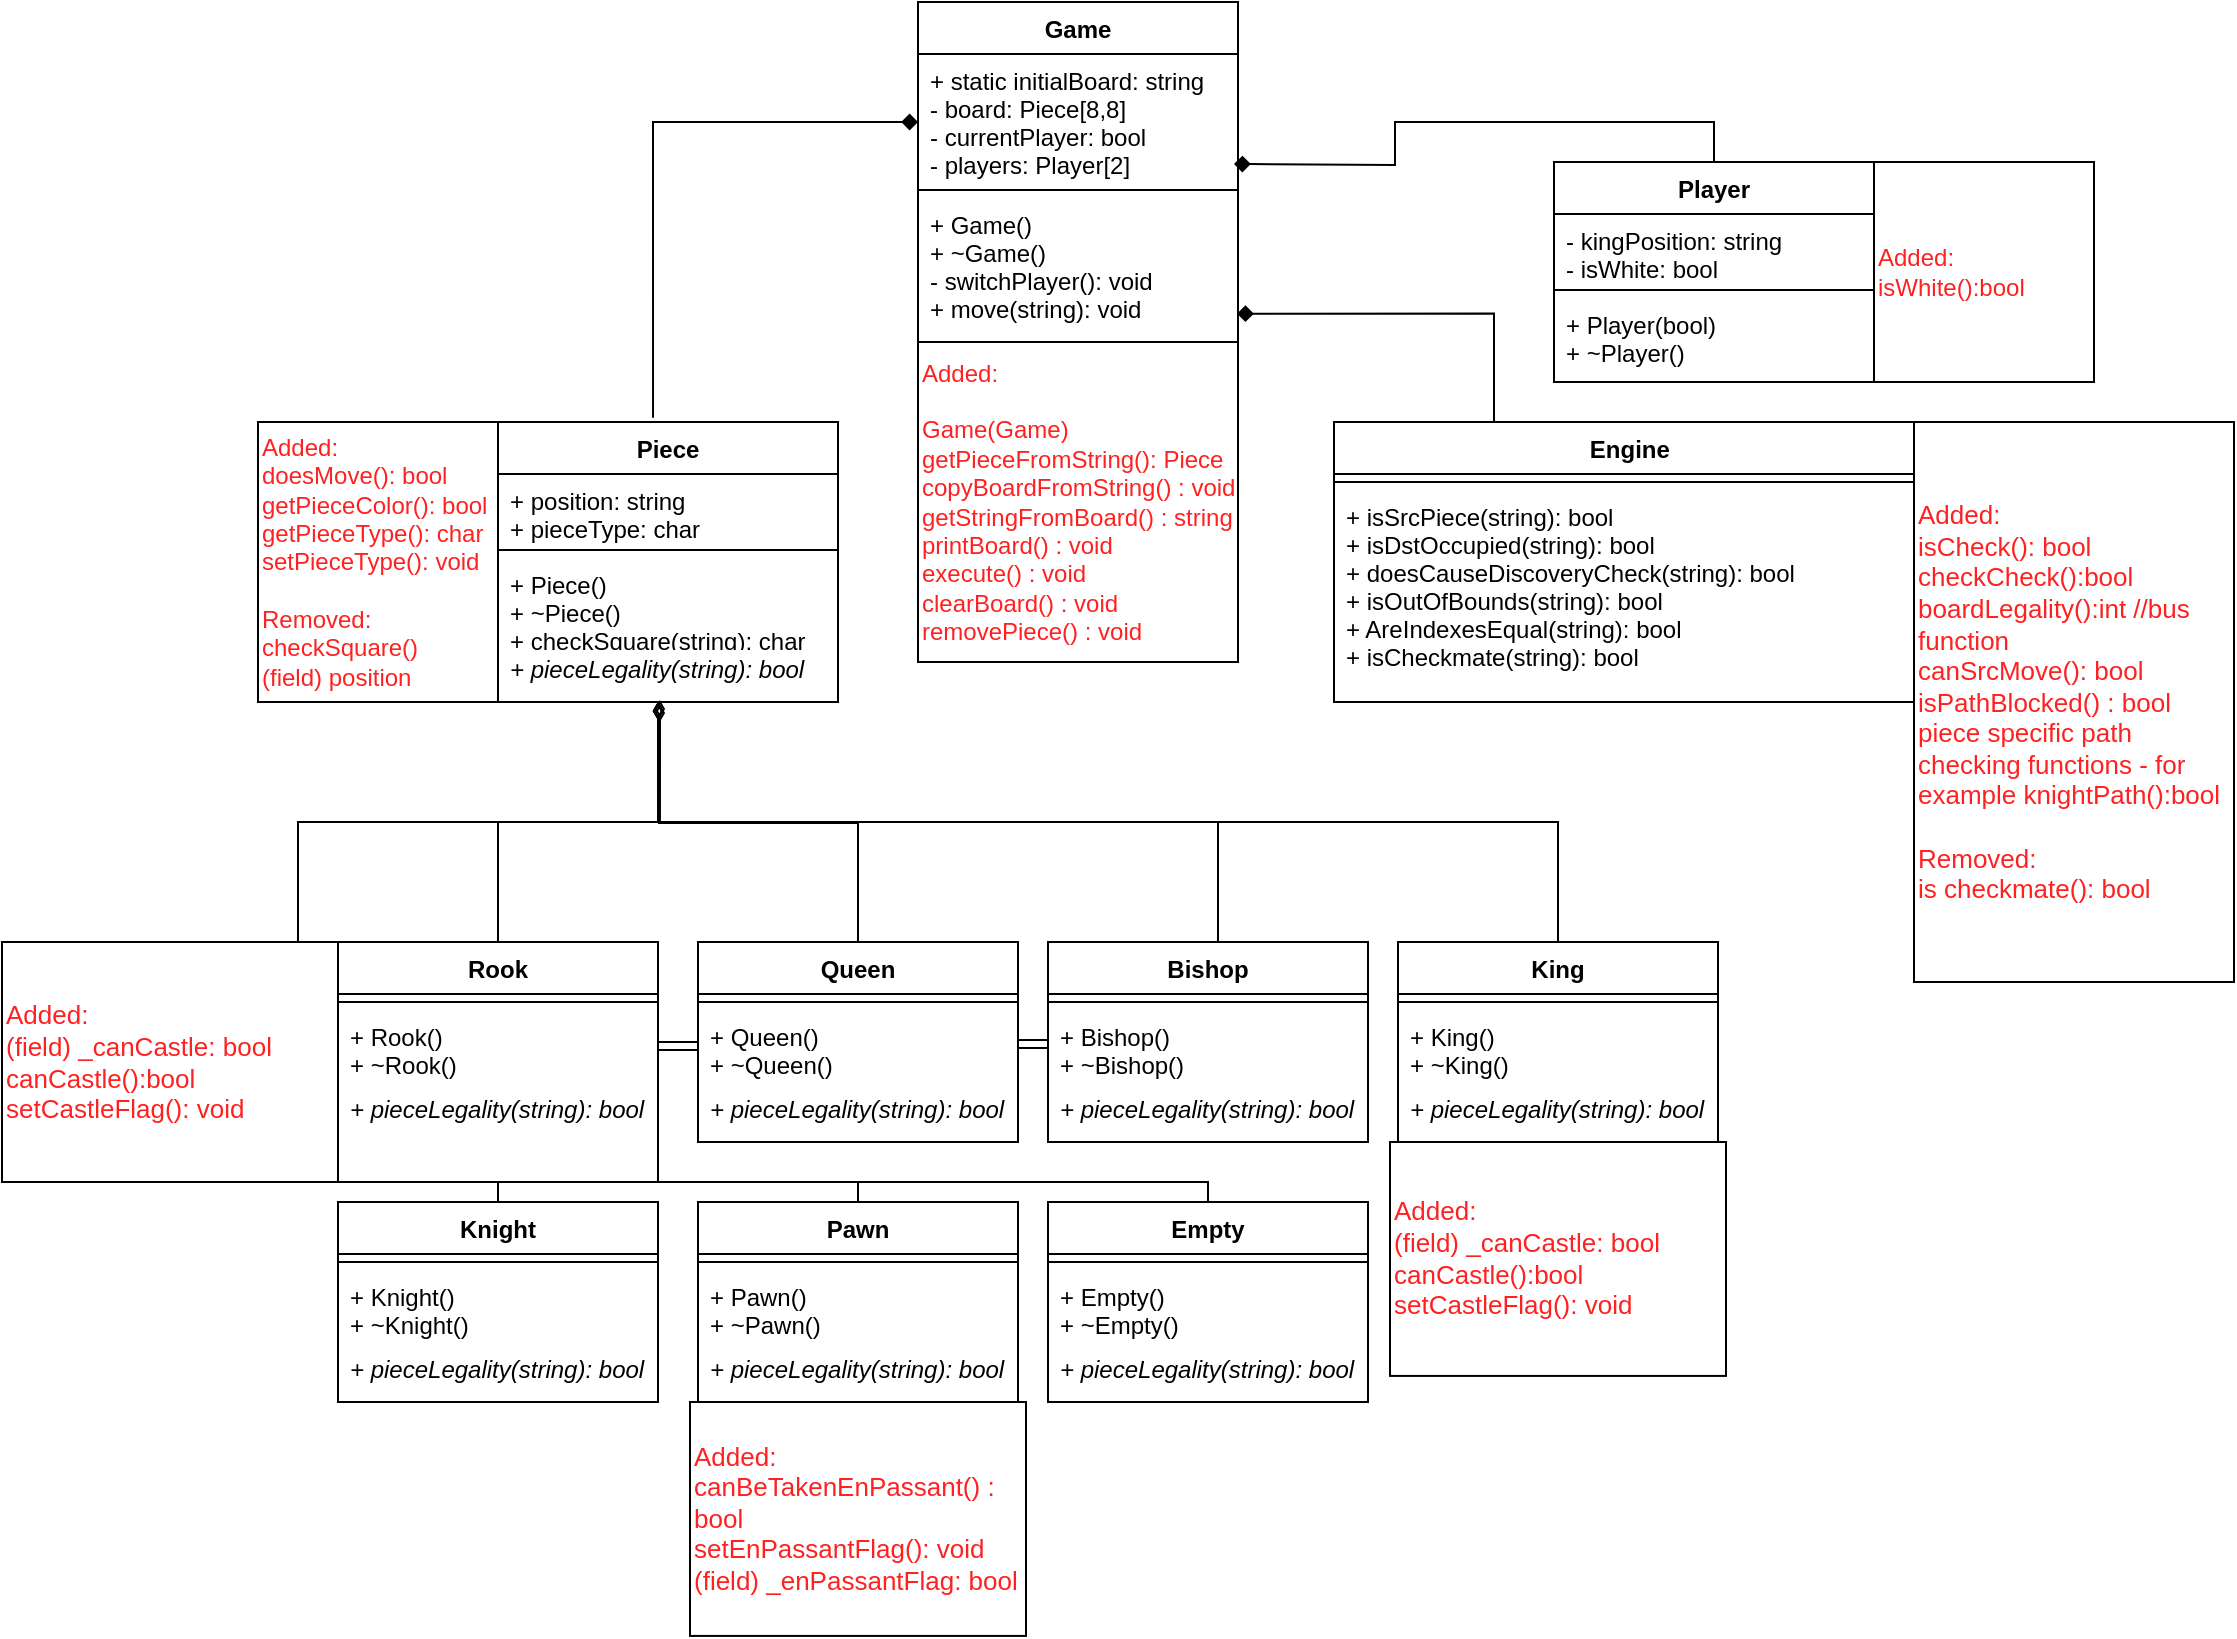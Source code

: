 <mxfile version="16.5.1" type="device"><diagram name="Page-1" id="c4acf3e9-155e-7222-9cf6-157b1a14988f"><mxGraphModel dx="2272" dy="903" grid="1" gridSize="10" guides="1" tooltips="1" connect="1" arrows="1" fold="1" page="1" pageScale="1" pageWidth="850" pageHeight="1100" background="none" math="0" shadow="0"><root><mxCell id="0"/><mxCell id="1" parent="0"/><mxCell id="4baFcDnVK8HOPR_MSxW6-1" value="Game" style="swimlane;fontStyle=1;align=center;verticalAlign=top;childLayout=stackLayout;horizontal=1;startSize=26;horizontalStack=0;resizeParent=1;resizeParentMax=0;resizeLast=0;collapsible=1;marginBottom=0;" parent="1" vertex="1"><mxGeometry x="352" y="30" width="160" height="170" as="geometry"><mxRectangle x="345" y="30" width="70" height="26" as="alternateBounds"/></mxGeometry></mxCell><mxCell id="4baFcDnVK8HOPR_MSxW6-2" value="+ static initialBoard: string&#10;- board: Piece[8,8]&#10;- currentPlayer: bool&#10;- players: Player[2]" style="text;strokeColor=none;fillColor=none;align=left;verticalAlign=top;spacingLeft=4;spacingRight=4;overflow=hidden;rotatable=0;points=[[0,0.5],[1,0.5]];portConstraint=eastwest;" parent="4baFcDnVK8HOPR_MSxW6-1" vertex="1"><mxGeometry y="26" width="160" height="64" as="geometry"/></mxCell><mxCell id="4baFcDnVK8HOPR_MSxW6-3" value="" style="line;strokeWidth=1;fillColor=none;align=left;verticalAlign=middle;spacingTop=-1;spacingLeft=3;spacingRight=3;rotatable=0;labelPosition=right;points=[];portConstraint=eastwest;" parent="4baFcDnVK8HOPR_MSxW6-1" vertex="1"><mxGeometry y="90" width="160" height="8" as="geometry"/></mxCell><mxCell id="4baFcDnVK8HOPR_MSxW6-16" value="+ Game()&#10;+ ~Game()&#10;- switchPlayer(): void&#10;+ move(string): void" style="text;strokeColor=none;fillColor=none;align=left;verticalAlign=top;spacingLeft=4;spacingRight=4;overflow=hidden;rotatable=0;points=[[0,0.5],[1,0.5]];portConstraint=eastwest;" parent="4baFcDnVK8HOPR_MSxW6-1" vertex="1"><mxGeometry y="98" width="160" height="72" as="geometry"/></mxCell><mxCell id="4baFcDnVK8HOPR_MSxW6-5" value="Piece" style="swimlane;fontStyle=1;align=center;verticalAlign=top;childLayout=stackLayout;horizontal=1;startSize=26;horizontalStack=0;resizeParent=1;resizeParentMax=0;resizeLast=0;collapsible=1;marginBottom=0;" parent="1" vertex="1"><mxGeometry x="142" y="240" width="170" height="140" as="geometry"/></mxCell><mxCell id="4baFcDnVK8HOPR_MSxW6-6" value="+ position: string&#10;+ pieceType: char" style="text;strokeColor=none;fillColor=none;align=left;verticalAlign=top;spacingLeft=4;spacingRight=4;overflow=hidden;rotatable=0;points=[[0,0.5],[1,0.5]];portConstraint=eastwest;" parent="4baFcDnVK8HOPR_MSxW6-5" vertex="1"><mxGeometry y="26" width="170" height="34" as="geometry"/></mxCell><mxCell id="4baFcDnVK8HOPR_MSxW6-7" value="" style="line;strokeWidth=1;fillColor=none;align=left;verticalAlign=middle;spacingTop=-1;spacingLeft=3;spacingRight=3;rotatable=0;labelPosition=right;points=[];portConstraint=eastwest;" parent="4baFcDnVK8HOPR_MSxW6-5" vertex="1"><mxGeometry y="60" width="170" height="8" as="geometry"/></mxCell><mxCell id="4baFcDnVK8HOPR_MSxW6-8" value="+ Piece()&#10;+ ~Piece()&#10;+ checkSquare(string): char" style="text;strokeColor=none;fillColor=none;align=left;verticalAlign=top;spacingLeft=4;spacingRight=4;overflow=hidden;rotatable=0;points=[[0,0.5],[1,0.5]];portConstraint=eastwest;fontStyle=0" parent="4baFcDnVK8HOPR_MSxW6-5" vertex="1"><mxGeometry y="68" width="170" height="42" as="geometry"/></mxCell><mxCell id="4baFcDnVK8HOPR_MSxW6-42" value="+ pieceLegality(string): bool" style="text;strokeColor=none;fillColor=none;align=left;verticalAlign=top;spacingLeft=4;spacingRight=4;overflow=hidden;rotatable=0;points=[[0,0.5],[1,0.5]];portConstraint=eastwest;fontStyle=2" parent="4baFcDnVK8HOPR_MSxW6-5" vertex="1"><mxGeometry y="110" width="170" height="30" as="geometry"/></mxCell><mxCell id="4baFcDnVK8HOPR_MSxW6-75" style="edgeStyle=orthogonalEdgeStyle;rounded=0;orthogonalLoop=1;jettySize=auto;html=1;entryX=0.476;entryY=0.967;entryDx=0;entryDy=0;entryPerimeter=0;endArrow=diamondThin;endFill=0;" parent="1" source="4baFcDnVK8HOPR_MSxW6-9" target="4baFcDnVK8HOPR_MSxW6-42" edge="1"><mxGeometry relative="1" as="geometry"/></mxCell><mxCell id="4baFcDnVK8HOPR_MSxW6-9" value="Rook" style="swimlane;fontStyle=1;align=center;verticalAlign=top;childLayout=stackLayout;horizontal=1;startSize=26;horizontalStack=0;resizeParent=1;resizeParentMax=0;resizeLast=0;collapsible=1;marginBottom=0;" parent="1" vertex="1"><mxGeometry x="62" y="500" width="160" height="120" as="geometry"/></mxCell><mxCell id="4baFcDnVK8HOPR_MSxW6-11" value="" style="line;strokeWidth=1;fillColor=none;align=left;verticalAlign=middle;spacingTop=-1;spacingLeft=3;spacingRight=3;rotatable=0;labelPosition=right;points=[];portConstraint=eastwest;" parent="4baFcDnVK8HOPR_MSxW6-9" vertex="1"><mxGeometry y="26" width="160" height="8" as="geometry"/></mxCell><mxCell id="4baFcDnVK8HOPR_MSxW6-12" value="+ Rook()&#10;+ ~Rook()" style="text;strokeColor=none;fillColor=none;align=left;verticalAlign=top;spacingLeft=4;spacingRight=4;overflow=hidden;rotatable=0;points=[[0,0.5],[1,0.5]];portConstraint=eastwest;" parent="4baFcDnVK8HOPR_MSxW6-9" vertex="1"><mxGeometry y="34" width="160" height="36" as="geometry"/></mxCell><mxCell id="4baFcDnVK8HOPR_MSxW6-43" value="+ pieceLegality(string): bool" style="text;strokeColor=none;fillColor=none;align=left;verticalAlign=top;spacingLeft=4;spacingRight=4;overflow=hidden;rotatable=0;points=[[0,0.5],[1,0.5]];portConstraint=eastwest;fontStyle=2" parent="4baFcDnVK8HOPR_MSxW6-9" vertex="1"><mxGeometry y="70" width="160" height="50" as="geometry"/></mxCell><mxCell id="4baFcDnVK8HOPR_MSxW6-15" style="edgeStyle=orthogonalEdgeStyle;rounded=0;orthogonalLoop=1;jettySize=auto;html=1;endArrow=diamond;endFill=1;exitX=0.456;exitY=-0.015;exitDx=0;exitDy=0;exitPerimeter=0;" parent="1" source="4baFcDnVK8HOPR_MSxW6-5" edge="1"><mxGeometry relative="1" as="geometry"><mxPoint x="352" y="90" as="targetPoint"/><Array as="points"><mxPoint x="220" y="90"/><mxPoint x="352" y="90"/></Array></mxGeometry></mxCell><mxCell id="4baFcDnVK8HOPR_MSxW6-80" style="edgeStyle=orthogonalEdgeStyle;rounded=0;orthogonalLoop=1;jettySize=auto;html=1;endArrow=diamondThin;endFill=0;" parent="1" source="4baFcDnVK8HOPR_MSxW6-44" edge="1"><mxGeometry relative="1" as="geometry"><mxPoint x="222" y="380" as="targetPoint"/><Array as="points"><mxPoint x="142" y="620"/><mxPoint x="42" y="620"/><mxPoint x="42" y="440"/><mxPoint x="222" y="440"/><mxPoint x="222" y="380"/></Array></mxGeometry></mxCell><mxCell id="4baFcDnVK8HOPR_MSxW6-44" value="Knight" style="swimlane;fontStyle=1;align=center;verticalAlign=top;childLayout=stackLayout;horizontal=1;startSize=26;horizontalStack=0;resizeParent=1;resizeParentMax=0;resizeLast=0;collapsible=1;marginBottom=0;" parent="1" vertex="1"><mxGeometry x="62" y="630" width="160" height="100" as="geometry"/></mxCell><mxCell id="4baFcDnVK8HOPR_MSxW6-45" value="" style="line;strokeWidth=1;fillColor=none;align=left;verticalAlign=middle;spacingTop=-1;spacingLeft=3;spacingRight=3;rotatable=0;labelPosition=right;points=[];portConstraint=eastwest;" parent="4baFcDnVK8HOPR_MSxW6-44" vertex="1"><mxGeometry y="26" width="160" height="8" as="geometry"/></mxCell><mxCell id="4baFcDnVK8HOPR_MSxW6-46" value="+ Knight()&#10;+ ~Knight()" style="text;strokeColor=none;fillColor=none;align=left;verticalAlign=top;spacingLeft=4;spacingRight=4;overflow=hidden;rotatable=0;points=[[0,0.5],[1,0.5]];portConstraint=eastwest;" parent="4baFcDnVK8HOPR_MSxW6-44" vertex="1"><mxGeometry y="34" width="160" height="36" as="geometry"/></mxCell><mxCell id="4baFcDnVK8HOPR_MSxW6-47" value="+ pieceLegality(string): bool" style="text;strokeColor=none;fillColor=none;align=left;verticalAlign=top;spacingLeft=4;spacingRight=4;overflow=hidden;rotatable=0;points=[[0,0.5],[1,0.5]];portConstraint=eastwest;fontStyle=2" parent="4baFcDnVK8HOPR_MSxW6-44" vertex="1"><mxGeometry y="70" width="160" height="30" as="geometry"/></mxCell><mxCell id="4baFcDnVK8HOPR_MSxW6-81" style="edgeStyle=orthogonalEdgeStyle;rounded=0;orthogonalLoop=1;jettySize=auto;html=1;endArrow=diamondThin;endFill=0;" parent="1" source="4baFcDnVK8HOPR_MSxW6-48" edge="1"><mxGeometry relative="1" as="geometry"><mxPoint x="222" y="380" as="targetPoint"/><Array as="points"><mxPoint x="322" y="620"/><mxPoint x="42" y="620"/><mxPoint x="42" y="440"/><mxPoint x="222" y="440"/><mxPoint x="222" y="380"/></Array></mxGeometry></mxCell><mxCell id="4baFcDnVK8HOPR_MSxW6-48" value="Pawn" style="swimlane;fontStyle=1;align=center;verticalAlign=top;childLayout=stackLayout;horizontal=1;startSize=26;horizontalStack=0;resizeParent=1;resizeParentMax=0;resizeLast=0;collapsible=1;marginBottom=0;" parent="1" vertex="1"><mxGeometry x="242" y="630" width="160" height="100" as="geometry"/></mxCell><mxCell id="4baFcDnVK8HOPR_MSxW6-49" value="" style="line;strokeWidth=1;fillColor=none;align=left;verticalAlign=middle;spacingTop=-1;spacingLeft=3;spacingRight=3;rotatable=0;labelPosition=right;points=[];portConstraint=eastwest;" parent="4baFcDnVK8HOPR_MSxW6-48" vertex="1"><mxGeometry y="26" width="160" height="8" as="geometry"/></mxCell><mxCell id="4baFcDnVK8HOPR_MSxW6-50" value="+ Pawn()&#10;+ ~Pawn()" style="text;strokeColor=none;fillColor=none;align=left;verticalAlign=top;spacingLeft=4;spacingRight=4;overflow=hidden;rotatable=0;points=[[0,0.5],[1,0.5]];portConstraint=eastwest;" parent="4baFcDnVK8HOPR_MSxW6-48" vertex="1"><mxGeometry y="34" width="160" height="36" as="geometry"/></mxCell><mxCell id="4baFcDnVK8HOPR_MSxW6-51" value="+ pieceLegality(string): bool" style="text;strokeColor=none;fillColor=none;align=left;verticalAlign=top;spacingLeft=4;spacingRight=4;overflow=hidden;rotatable=0;points=[[0,0.5],[1,0.5]];portConstraint=eastwest;fontStyle=2" parent="4baFcDnVK8HOPR_MSxW6-48" vertex="1"><mxGeometry y="70" width="160" height="30" as="geometry"/></mxCell><mxCell id="4baFcDnVK8HOPR_MSxW6-82" style="edgeStyle=orthogonalEdgeStyle;rounded=0;orthogonalLoop=1;jettySize=auto;html=1;endArrow=diamondThin;endFill=0;" parent="1" source="4baFcDnVK8HOPR_MSxW6-52" edge="1"><mxGeometry relative="1" as="geometry"><mxPoint x="222" y="380" as="targetPoint"/><Array as="points"><mxPoint x="497" y="620"/><mxPoint x="42" y="620"/><mxPoint x="42" y="440"/><mxPoint x="222" y="440"/><mxPoint x="222" y="380"/></Array></mxGeometry></mxCell><mxCell id="4baFcDnVK8HOPR_MSxW6-52" value="Empty" style="swimlane;fontStyle=1;align=center;verticalAlign=top;childLayout=stackLayout;horizontal=1;startSize=26;horizontalStack=0;resizeParent=1;resizeParentMax=0;resizeLast=0;collapsible=1;marginBottom=0;" parent="1" vertex="1"><mxGeometry x="417" y="630" width="160" height="100" as="geometry"/></mxCell><mxCell id="4baFcDnVK8HOPR_MSxW6-53" value="" style="line;strokeWidth=1;fillColor=none;align=left;verticalAlign=middle;spacingTop=-1;spacingLeft=3;spacingRight=3;rotatable=0;labelPosition=right;points=[];portConstraint=eastwest;" parent="4baFcDnVK8HOPR_MSxW6-52" vertex="1"><mxGeometry y="26" width="160" height="8" as="geometry"/></mxCell><mxCell id="4baFcDnVK8HOPR_MSxW6-54" value="+ Empty()&#10;+ ~Empty()" style="text;strokeColor=none;fillColor=none;align=left;verticalAlign=top;spacingLeft=4;spacingRight=4;overflow=hidden;rotatable=0;points=[[0,0.5],[1,0.5]];portConstraint=eastwest;" parent="4baFcDnVK8HOPR_MSxW6-52" vertex="1"><mxGeometry y="34" width="160" height="36" as="geometry"/></mxCell><mxCell id="4baFcDnVK8HOPR_MSxW6-55" value="+ pieceLegality(string): bool" style="text;strokeColor=none;fillColor=none;align=left;verticalAlign=top;spacingLeft=4;spacingRight=4;overflow=hidden;rotatable=0;points=[[0,0.5],[1,0.5]];portConstraint=eastwest;fontStyle=2" parent="4baFcDnVK8HOPR_MSxW6-52" vertex="1"><mxGeometry y="70" width="160" height="30" as="geometry"/></mxCell><mxCell id="4baFcDnVK8HOPR_MSxW6-79" style="edgeStyle=orthogonalEdgeStyle;rounded=0;orthogonalLoop=1;jettySize=auto;html=1;entryX=0.476;entryY=1.033;entryDx=0;entryDy=0;entryPerimeter=0;endArrow=diamondThin;endFill=0;" parent="1" source="4baFcDnVK8HOPR_MSxW6-60" target="4baFcDnVK8HOPR_MSxW6-42" edge="1"><mxGeometry relative="1" as="geometry"/></mxCell><mxCell id="4baFcDnVK8HOPR_MSxW6-60" value="King" style="swimlane;fontStyle=1;align=center;verticalAlign=top;childLayout=stackLayout;horizontal=1;startSize=26;horizontalStack=0;resizeParent=1;resizeParentMax=0;resizeLast=0;collapsible=1;marginBottom=0;" parent="1" vertex="1"><mxGeometry x="592" y="500" width="160" height="100" as="geometry"/></mxCell><mxCell id="4baFcDnVK8HOPR_MSxW6-61" value="" style="line;strokeWidth=1;fillColor=none;align=left;verticalAlign=middle;spacingTop=-1;spacingLeft=3;spacingRight=3;rotatable=0;labelPosition=right;points=[];portConstraint=eastwest;" parent="4baFcDnVK8HOPR_MSxW6-60" vertex="1"><mxGeometry y="26" width="160" height="8" as="geometry"/></mxCell><mxCell id="4baFcDnVK8HOPR_MSxW6-62" value="+ King()&#10;+ ~King()" style="text;strokeColor=none;fillColor=none;align=left;verticalAlign=top;spacingLeft=4;spacingRight=4;overflow=hidden;rotatable=0;points=[[0,0.5],[1,0.5]];portConstraint=eastwest;" parent="4baFcDnVK8HOPR_MSxW6-60" vertex="1"><mxGeometry y="34" width="160" height="36" as="geometry"/></mxCell><mxCell id="4baFcDnVK8HOPR_MSxW6-63" value="+ pieceLegality(string): bool" style="text;strokeColor=none;fillColor=none;align=left;verticalAlign=top;spacingLeft=4;spacingRight=4;overflow=hidden;rotatable=0;points=[[0,0.5],[1,0.5]];portConstraint=eastwest;fontStyle=2" parent="4baFcDnVK8HOPR_MSxW6-60" vertex="1"><mxGeometry y="70" width="160" height="30" as="geometry"/></mxCell><mxCell id="4baFcDnVK8HOPR_MSxW6-78" style="edgeStyle=orthogonalEdgeStyle;rounded=0;orthogonalLoop=1;jettySize=auto;html=1;endArrow=diamondThin;endFill=0;exitX=0.5;exitY=0;exitDx=0;exitDy=0;" parent="1" source="4baFcDnVK8HOPR_MSxW6-64" edge="1"><mxGeometry relative="1" as="geometry"><mxPoint x="222" y="380" as="targetPoint"/></mxGeometry></mxCell><mxCell id="4baFcDnVK8HOPR_MSxW6-64" value="Queen" style="swimlane;fontStyle=1;align=center;verticalAlign=top;childLayout=stackLayout;horizontal=1;startSize=26;horizontalStack=0;resizeParent=1;resizeParentMax=0;resizeLast=0;collapsible=1;marginBottom=0;" parent="1" vertex="1"><mxGeometry x="242" y="500" width="160" height="100" as="geometry"/></mxCell><mxCell id="4baFcDnVK8HOPR_MSxW6-65" value="" style="line;strokeWidth=1;fillColor=none;align=left;verticalAlign=middle;spacingTop=-1;spacingLeft=3;spacingRight=3;rotatable=0;labelPosition=right;points=[];portConstraint=eastwest;" parent="4baFcDnVK8HOPR_MSxW6-64" vertex="1"><mxGeometry y="26" width="160" height="8" as="geometry"/></mxCell><mxCell id="4baFcDnVK8HOPR_MSxW6-66" value="+ Queen()&#10;+ ~Queen()" style="text;strokeColor=none;fillColor=none;align=left;verticalAlign=top;spacingLeft=4;spacingRight=4;overflow=hidden;rotatable=0;points=[[0,0.5],[1,0.5]];portConstraint=eastwest;" parent="4baFcDnVK8HOPR_MSxW6-64" vertex="1"><mxGeometry y="34" width="160" height="36" as="geometry"/></mxCell><mxCell id="4baFcDnVK8HOPR_MSxW6-67" value="+ pieceLegality(string): bool" style="text;strokeColor=none;fillColor=none;align=left;verticalAlign=top;spacingLeft=4;spacingRight=4;overflow=hidden;rotatable=0;points=[[0,0.5],[1,0.5]];portConstraint=eastwest;fontStyle=2" parent="4baFcDnVK8HOPR_MSxW6-64" vertex="1"><mxGeometry y="70" width="160" height="30" as="geometry"/></mxCell><mxCell id="4baFcDnVK8HOPR_MSxW6-77" style="edgeStyle=orthogonalEdgeStyle;rounded=0;orthogonalLoop=1;jettySize=auto;html=1;endArrow=diamondThin;endFill=0;" parent="1" source="4baFcDnVK8HOPR_MSxW6-68" edge="1"><mxGeometry relative="1" as="geometry"><mxPoint x="222" y="380" as="targetPoint"/><Array as="points"><mxPoint x="502" y="440"/><mxPoint x="222" y="440"/><mxPoint x="222" y="380"/></Array></mxGeometry></mxCell><mxCell id="4baFcDnVK8HOPR_MSxW6-68" value="Bishop" style="swimlane;fontStyle=1;align=center;verticalAlign=top;childLayout=stackLayout;horizontal=1;startSize=26;horizontalStack=0;resizeParent=1;resizeParentMax=0;resizeLast=0;collapsible=1;marginBottom=0;" parent="1" vertex="1"><mxGeometry x="417" y="500" width="160" height="100" as="geometry"/></mxCell><mxCell id="4baFcDnVK8HOPR_MSxW6-69" value="" style="line;strokeWidth=1;fillColor=none;align=left;verticalAlign=middle;spacingTop=-1;spacingLeft=3;spacingRight=3;rotatable=0;labelPosition=right;points=[];portConstraint=eastwest;" parent="4baFcDnVK8HOPR_MSxW6-68" vertex="1"><mxGeometry y="26" width="160" height="8" as="geometry"/></mxCell><mxCell id="4baFcDnVK8HOPR_MSxW6-70" value="+ Bishop()&#10;+ ~Bishop()" style="text;strokeColor=none;fillColor=none;align=left;verticalAlign=top;spacingLeft=4;spacingRight=4;overflow=hidden;rotatable=0;points=[[0,0.5],[1,0.5]];portConstraint=eastwest;" parent="4baFcDnVK8HOPR_MSxW6-68" vertex="1"><mxGeometry y="34" width="160" height="36" as="geometry"/></mxCell><mxCell id="4baFcDnVK8HOPR_MSxW6-71" value="+ pieceLegality(string): bool" style="text;strokeColor=none;fillColor=none;align=left;verticalAlign=top;spacingLeft=4;spacingRight=4;overflow=hidden;rotatable=0;points=[[0,0.5],[1,0.5]];portConstraint=eastwest;fontStyle=2" parent="4baFcDnVK8HOPR_MSxW6-68" vertex="1"><mxGeometry y="70" width="160" height="30" as="geometry"/></mxCell><mxCell id="4baFcDnVK8HOPR_MSxW6-84" style="edgeStyle=orthogonalEdgeStyle;rounded=0;orthogonalLoop=1;jettySize=auto;html=1;entryX=0;entryY=0.5;entryDx=0;entryDy=0;endArrow=diamondThin;endFill=0;shape=link;" parent="1" source="4baFcDnVK8HOPR_MSxW6-12" target="4baFcDnVK8HOPR_MSxW6-66" edge="1"><mxGeometry relative="1" as="geometry"/></mxCell><mxCell id="4baFcDnVK8HOPR_MSxW6-86" style="edgeStyle=orthogonalEdgeStyle;shape=link;rounded=0;orthogonalLoop=1;jettySize=auto;html=1;entryX=0;entryY=0.5;entryDx=0;entryDy=0;endArrow=diamondThin;endFill=0;" parent="1" edge="1"><mxGeometry relative="1" as="geometry"><mxPoint x="402" y="551" as="sourcePoint"/><mxPoint x="417" y="551" as="targetPoint"/><Array as="points"><mxPoint x="412" y="551"/><mxPoint x="412" y="551"/></Array></mxGeometry></mxCell><mxCell id="4baFcDnVK8HOPR_MSxW6-91" style="edgeStyle=orthogonalEdgeStyle;rounded=0;orthogonalLoop=1;jettySize=auto;html=1;entryX=0.997;entryY=0.803;entryDx=0;entryDy=0;entryPerimeter=0;endArrow=diamond;endFill=1;" parent="1" source="4baFcDnVK8HOPR_MSxW6-87" target="4baFcDnVK8HOPR_MSxW6-16" edge="1"><mxGeometry relative="1" as="geometry"><Array as="points"><mxPoint x="640" y="186"/></Array></mxGeometry></mxCell><mxCell id="4baFcDnVK8HOPR_MSxW6-87" value="Engine" style="swimlane;fontStyle=1;align=center;verticalAlign=top;childLayout=stackLayout;horizontal=1;startSize=26;horizontalStack=0;resizeParent=1;resizeParentMax=0;resizeLast=0;collapsible=1;marginBottom=0;" parent="1" vertex="1"><mxGeometry x="560" y="240" width="295.81" height="140" as="geometry"/></mxCell><mxCell id="4baFcDnVK8HOPR_MSxW6-89" value="" style="line;strokeWidth=1;fillColor=none;align=left;verticalAlign=middle;spacingTop=-1;spacingLeft=3;spacingRight=3;rotatable=0;labelPosition=right;points=[];portConstraint=eastwest;" parent="4baFcDnVK8HOPR_MSxW6-87" vertex="1"><mxGeometry y="26" width="295.81" height="8" as="geometry"/></mxCell><mxCell id="4baFcDnVK8HOPR_MSxW6-90" value="+ isSrcPiece(string): bool&#10;+ isDstOccupied(string): bool&#10;+ doesCauseDiscoveryCheck(string): bool&#10;+ isOutOfBounds(string): bool&#10;+ AreIndexesEqual(string): bool&#10;+ isCheckmate(string): bool" style="text;strokeColor=none;fillColor=none;align=left;verticalAlign=top;spacingLeft=4;spacingRight=4;overflow=hidden;rotatable=0;points=[[0,0.5],[1,0.5]];portConstraint=eastwest;" parent="4baFcDnVK8HOPR_MSxW6-87" vertex="1"><mxGeometry y="34" width="295.81" height="106" as="geometry"/></mxCell><mxCell id="OqR9zdU6ji6Ac16pZPr6-7" style="edgeStyle=orthogonalEdgeStyle;rounded=0;orthogonalLoop=1;jettySize=auto;html=1;exitX=0.5;exitY=0;exitDx=0;exitDy=0;endArrow=diamond;endFill=1;" parent="1" source="OqR9zdU6ji6Ac16pZPr6-1" edge="1"><mxGeometry relative="1" as="geometry"><mxPoint x="510" y="111" as="targetPoint"/></mxGeometry></mxCell><mxCell id="OqR9zdU6ji6Ac16pZPr6-1" value="Player" style="swimlane;fontStyle=1;align=center;verticalAlign=top;childLayout=stackLayout;horizontal=1;startSize=26;horizontalStack=0;resizeParent=1;resizeParentMax=0;resizeLast=0;collapsible=1;marginBottom=0;" parent="1" vertex="1"><mxGeometry x="670" y="110" width="160" height="110" as="geometry"/></mxCell><mxCell id="OqR9zdU6ji6Ac16pZPr6-2" value="- kingPosition: string&#10;- isWhite: bool" style="text;strokeColor=none;fillColor=none;align=left;verticalAlign=top;spacingLeft=4;spacingRight=4;overflow=hidden;rotatable=0;points=[[0,0.5],[1,0.5]];portConstraint=eastwest;" parent="OqR9zdU6ji6Ac16pZPr6-1" vertex="1"><mxGeometry y="26" width="160" height="34" as="geometry"/></mxCell><mxCell id="OqR9zdU6ji6Ac16pZPr6-3" value="" style="line;strokeWidth=1;fillColor=none;align=left;verticalAlign=middle;spacingTop=-1;spacingLeft=3;spacingRight=3;rotatable=0;labelPosition=right;points=[];portConstraint=eastwest;" parent="OqR9zdU6ji6Ac16pZPr6-1" vertex="1"><mxGeometry y="60" width="160" height="8" as="geometry"/></mxCell><mxCell id="OqR9zdU6ji6Ac16pZPr6-4" value="+ Player(bool)&#10;+ ~Player()" style="text;strokeColor=none;fillColor=none;align=left;verticalAlign=top;spacingLeft=4;spacingRight=4;overflow=hidden;rotatable=0;points=[[0,0.5],[1,0.5]];portConstraint=eastwest;" parent="OqR9zdU6ji6Ac16pZPr6-1" vertex="1"><mxGeometry y="68" width="160" height="42" as="geometry"/></mxCell><mxCell id="tsRcSwHwr_FICYOT6tu8-1" value="Added:&lt;br&gt;&lt;br&gt;Game(Game)&amp;nbsp;&lt;br&gt;getPieceFromString(): Piece&lt;br&gt;copyBoardFromString() : void&lt;br&gt;getStringFromBoard() : string&lt;br&gt;printBoard() : void&lt;br&gt;execute() : void&lt;br&gt;clearBoard() : void&lt;br&gt;removePiece() : void" style="whiteSpace=wrap;html=1;aspect=fixed;fontColor=#FF2121;align=left;" vertex="1" parent="1"><mxGeometry x="352" y="200" width="160" height="160" as="geometry"/></mxCell><mxCell id="tsRcSwHwr_FICYOT6tu8-2" value="Added:&lt;br&gt;doesMove(): bool&lt;br&gt;getPieceColor(): bool&lt;br&gt;getPieceType(): char&lt;br&gt;setPieceType(): void&lt;br&gt;&lt;br&gt;Removed:&lt;br&gt;checkSquare()&lt;br&gt;(field) position" style="rounded=0;whiteSpace=wrap;html=1;fontColor=#FF2121;align=left;" vertex="1" parent="1"><mxGeometry x="22" y="240" width="120" height="140" as="geometry"/></mxCell><mxCell id="tsRcSwHwr_FICYOT6tu8-4" value="&lt;div style=&quot;font-size: 13px&quot;&gt;&lt;font style=&quot;font-size: 13px&quot;&gt;Added:&lt;/font&gt;&lt;/div&gt;&lt;div style=&quot;font-size: 13px&quot;&gt;&lt;font style=&quot;font-size: 13px&quot;&gt;isCheck(): bool&lt;/font&gt;&lt;/div&gt;&lt;div style=&quot;font-size: 13px&quot;&gt;&lt;font style=&quot;font-size: 13px&quot;&gt;checkCheck():bool&lt;/font&gt;&lt;/div&gt;&lt;div style=&quot;font-size: 13px&quot;&gt;&lt;font style=&quot;font-size: 13px&quot;&gt;boardLegality():int //bus function&lt;/font&gt;&lt;/div&gt;&lt;div style=&quot;font-size: 13px&quot;&gt;&lt;font style=&quot;font-size: 13px&quot;&gt;canSrcMove(): bool&lt;/font&gt;&lt;/div&gt;&lt;div style=&quot;font-size: 13px&quot;&gt;&lt;font style=&quot;font-size: 13px&quot;&gt;isPathBlocked() : bool&lt;/font&gt;&lt;/div&gt;&lt;div style=&quot;font-size: 13px&quot;&gt;&lt;font style=&quot;font-size: 13px&quot;&gt;piece specific path checking functions - for example knightPath():bool&amp;nbsp;&lt;/font&gt;&lt;/div&gt;&lt;div style=&quot;font-size: 13px&quot;&gt;&lt;font style=&quot;font-size: 13px&quot;&gt;&lt;br&gt;&lt;/font&gt;&lt;/div&gt;&lt;div style=&quot;font-size: 13px&quot;&gt;&lt;font style=&quot;font-size: 13px&quot;&gt;Removed:&lt;span&gt;&#9;&lt;/span&gt;&lt;/font&gt;&lt;/div&gt;&lt;div style=&quot;font-size: 13px&quot;&gt;&lt;font style=&quot;font-size: 13px&quot;&gt;is checkmate(): bool&lt;/font&gt;&lt;/div&gt;" style="rounded=0;whiteSpace=wrap;html=1;fontColor=#FF2121;align=left;" vertex="1" parent="1"><mxGeometry x="850" y="240" width="160" height="280" as="geometry"/></mxCell><mxCell id="tsRcSwHwr_FICYOT6tu8-5" value="Added:&lt;br&gt;canBeTakenEnPassant() : bool&lt;br&gt;setEnPassantFlag(): void&lt;br&gt;(field) _enPassantFlag: bool" style="rounded=0;whiteSpace=wrap;html=1;fontSize=13;fontColor=#FF2121;align=left;" vertex="1" parent="1"><mxGeometry x="238" y="730" width="168" height="116.96" as="geometry"/></mxCell><mxCell id="tsRcSwHwr_FICYOT6tu8-6" value="Added:&lt;br&gt;(field) _canCastle: bool&lt;br&gt;canCastle():bool&lt;br&gt;setCastleFlag(): void" style="rounded=0;whiteSpace=wrap;html=1;fontSize=13;fontColor=#FF2121;align=left;" vertex="1" parent="1"><mxGeometry x="588" y="600" width="168" height="116.96" as="geometry"/></mxCell><mxCell id="tsRcSwHwr_FICYOT6tu8-7" value="Added:&lt;br&gt;(field) _canCastle: bool&lt;br&gt;canCastle():bool&lt;br&gt;setCastleFlag(): void&lt;br&gt;" style="rounded=0;whiteSpace=wrap;html=1;fontSize=13;fontColor=#FF2121;align=left;" vertex="1" parent="1"><mxGeometry x="-106" y="500" width="168" height="120" as="geometry"/></mxCell><mxCell id="tsRcSwHwr_FICYOT6tu8-8" value="Added:&lt;br&gt;isWhite():bool&lt;br&gt;" style="whiteSpace=wrap;html=1;aspect=fixed;fontColor=#FF2121;align=left;" vertex="1" parent="1"><mxGeometry x="830" y="110" width="110" height="110" as="geometry"/></mxCell></root></mxGraphModel></diagram></mxfile>